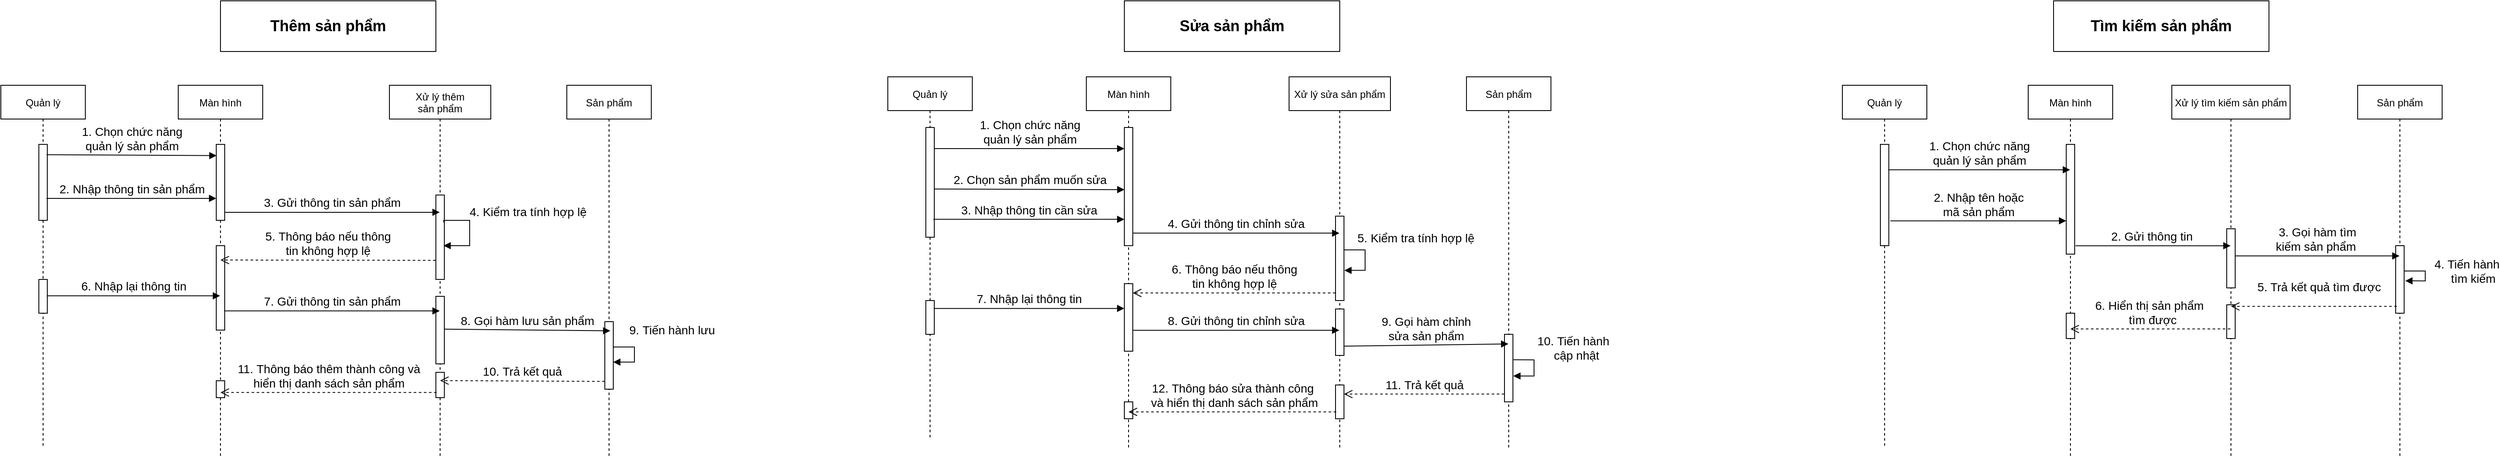 <mxfile version="17.4.2" type="device"><diagram id="qGGBcqOVeafDl4ot22Fd" name="Page-1"><mxGraphModel dx="1231" dy="1687" grid="1" gridSize="10" guides="1" tooltips="1" connect="1" arrows="1" fold="1" page="1" pageScale="1" pageWidth="850" pageHeight="1100" math="0" shadow="0"><root><mxCell id="0"/><mxCell id="1" parent="0"/><mxCell id="F-oeoqeJH8lgBz33FF7a-1" value="Quản lý" style="shape=umlLifeline;perimeter=lifelinePerimeter;container=1;collapsible=0;recursiveResize=0;rounded=0;shadow=0;strokeWidth=1;" parent="1" vertex="1"><mxGeometry x="150" y="80" width="100" height="430" as="geometry"/></mxCell><mxCell id="F-oeoqeJH8lgBz33FF7a-2" value="" style="points=[];perimeter=orthogonalPerimeter;rounded=0;shadow=0;strokeWidth=1;" parent="F-oeoqeJH8lgBz33FF7a-1" vertex="1"><mxGeometry x="45" y="70" width="10" height="90" as="geometry"/></mxCell><mxCell id="F-oeoqeJH8lgBz33FF7a-3" value="" style="html=1;points=[];perimeter=orthogonalPerimeter;fontSize=12;" parent="F-oeoqeJH8lgBz33FF7a-1" vertex="1"><mxGeometry x="45" y="230" width="10" height="40" as="geometry"/></mxCell><mxCell id="F-oeoqeJH8lgBz33FF7a-4" value="Màn hình" style="shape=umlLifeline;perimeter=lifelinePerimeter;container=1;collapsible=0;recursiveResize=0;rounded=0;shadow=0;strokeWidth=1;" parent="1" vertex="1"><mxGeometry x="360" y="80" width="100" height="440" as="geometry"/></mxCell><mxCell id="F-oeoqeJH8lgBz33FF7a-5" value="" style="points=[];perimeter=orthogonalPerimeter;rounded=0;shadow=0;strokeWidth=1;" parent="F-oeoqeJH8lgBz33FF7a-4" vertex="1"><mxGeometry x="45" y="70" width="10" height="90" as="geometry"/></mxCell><mxCell id="F-oeoqeJH8lgBz33FF7a-6" value="" style="html=1;points=[];perimeter=orthogonalPerimeter;fontSize=12;" parent="F-oeoqeJH8lgBz33FF7a-4" vertex="1"><mxGeometry x="45" y="190" width="10" height="100" as="geometry"/></mxCell><mxCell id="F-oeoqeJH8lgBz33FF7a-7" value="" style="html=1;points=[];perimeter=orthogonalPerimeter;fontSize=12;" parent="F-oeoqeJH8lgBz33FF7a-4" vertex="1"><mxGeometry x="45" y="350" width="10" height="20" as="geometry"/></mxCell><mxCell id="F-oeoqeJH8lgBz33FF7a-8" value="Xử lý thêm&#10;sản phẩm" style="shape=umlLifeline;perimeter=lifelinePerimeter;container=1;collapsible=0;recursiveResize=0;rounded=0;shadow=0;strokeWidth=1;" parent="1" vertex="1"><mxGeometry x="610" y="80" width="120" height="440" as="geometry"/></mxCell><mxCell id="F-oeoqeJH8lgBz33FF7a-9" value="" style="points=[];perimeter=orthogonalPerimeter;rounded=0;shadow=0;strokeWidth=1;" parent="F-oeoqeJH8lgBz33FF7a-8" vertex="1"><mxGeometry x="55" y="130" width="10" height="100" as="geometry"/></mxCell><mxCell id="F-oeoqeJH8lgBz33FF7a-10" value="&lt;font style=&quot;font-size: 14px&quot;&gt;4.&amp;nbsp;Kiểm tra tính hợp lệ&lt;/font&gt;" style="edgeStyle=orthogonalEdgeStyle;html=1;align=left;spacingLeft=2;endArrow=block;rounded=0;fontSize=12;exitX=0.928;exitY=0.326;exitDx=0;exitDy=0;exitPerimeter=0;" parent="F-oeoqeJH8lgBz33FF7a-8" source="F-oeoqeJH8lgBz33FF7a-9" edge="1"><mxGeometry x="-0.375" y="10" relative="1" as="geometry"><mxPoint x="65" y="120" as="sourcePoint"/><Array as="points"><mxPoint x="64" y="160"/><mxPoint x="95" y="160"/><mxPoint x="95" y="190"/></Array><mxPoint x="64" y="190" as="targetPoint"/><mxPoint as="offset"/></mxGeometry></mxCell><mxCell id="F-oeoqeJH8lgBz33FF7a-11" value="" style="html=1;points=[];perimeter=orthogonalPerimeter;fontSize=12;" parent="F-oeoqeJH8lgBz33FF7a-8" vertex="1"><mxGeometry x="55" y="250" width="10" height="80" as="geometry"/></mxCell><mxCell id="F-oeoqeJH8lgBz33FF7a-12" value="" style="html=1;points=[];perimeter=orthogonalPerimeter;fontSize=12;" parent="F-oeoqeJH8lgBz33FF7a-8" vertex="1"><mxGeometry x="55" y="340" width="10" height="30" as="geometry"/></mxCell><mxCell id="F-oeoqeJH8lgBz33FF7a-13" value="Sản phẩm" style="shape=umlLifeline;perimeter=lifelinePerimeter;container=1;collapsible=0;recursiveResize=0;rounded=0;shadow=0;strokeWidth=1;" parent="1" vertex="1"><mxGeometry x="820" y="80" width="100" height="440" as="geometry"/></mxCell><mxCell id="F-oeoqeJH8lgBz33FF7a-14" value="&lt;font style=&quot;font-size: 14px&quot;&gt;9.&amp;nbsp;Tiến hành lưu&lt;/font&gt;" style="edgeStyle=orthogonalEdgeStyle;html=1;align=left;spacingLeft=2;endArrow=block;rounded=0;entryX=0.986;entryY=0.599;fontSize=12;entryDx=0;entryDy=0;entryPerimeter=0;" parent="F-oeoqeJH8lgBz33FF7a-13" target="F-oeoqeJH8lgBz33FF7a-15" edge="1"><mxGeometry x="-0.453" y="20" relative="1" as="geometry"><mxPoint x="50" y="310" as="sourcePoint"/><Array as="points"><mxPoint x="80" y="310"/><mxPoint x="80" y="328"/></Array><mxPoint x="55" y="330" as="targetPoint"/><mxPoint as="offset"/></mxGeometry></mxCell><mxCell id="F-oeoqeJH8lgBz33FF7a-15" value="" style="html=1;points=[];perimeter=orthogonalPerimeter;fontSize=12;" parent="F-oeoqeJH8lgBz33FF7a-13" vertex="1"><mxGeometry x="45" y="280" width="10" height="80" as="geometry"/></mxCell><mxCell id="F-oeoqeJH8lgBz33FF7a-16" value="&lt;font style=&quot;font-size: 14px&quot;&gt;2. Nhập thông tin&amp;nbsp;sản phẩm&lt;/font&gt;" style="html=1;verticalAlign=bottom;endArrow=block;rounded=0;exitX=0.9;exitY=0.711;exitDx=0;exitDy=0;exitPerimeter=0;" parent="1" source="F-oeoqeJH8lgBz33FF7a-2" target="F-oeoqeJH8lgBz33FF7a-5" edge="1"><mxGeometry width="80" relative="1" as="geometry"><mxPoint x="510" y="270" as="sourcePoint"/><mxPoint x="590" y="270" as="targetPoint"/></mxGeometry></mxCell><mxCell id="F-oeoqeJH8lgBz33FF7a-17" value="&lt;font style=&quot;font-size: 14px&quot;&gt;3. Gửi thông tin sản phẩm&lt;/font&gt;" style="html=1;verticalAlign=bottom;endArrow=block;rounded=0;fontSize=12;exitX=1.031;exitY=0.894;exitDx=0;exitDy=0;exitPerimeter=0;" parent="1" source="F-oeoqeJH8lgBz33FF7a-5" target="F-oeoqeJH8lgBz33FF7a-8" edge="1"><mxGeometry width="80" relative="1" as="geometry"><mxPoint x="510" y="270" as="sourcePoint"/><mxPoint x="590" y="270" as="targetPoint"/></mxGeometry></mxCell><mxCell id="F-oeoqeJH8lgBz33FF7a-18" value="&lt;font style=&quot;font-size: 14px&quot;&gt;5.&amp;nbsp;Thông báo nếu thông&lt;br&gt;tin không hợp lệ&lt;/font&gt;" style="html=1;verticalAlign=bottom;endArrow=open;dashed=1;endSize=8;rounded=0;fontSize=12;exitX=-0.038;exitY=0.774;exitDx=0;exitDy=0;exitPerimeter=0;" parent="1" source="F-oeoqeJH8lgBz33FF7a-9" edge="1"><mxGeometry relative="1" as="geometry"><mxPoint x="640" y="260" as="sourcePoint"/><mxPoint x="410" y="287" as="targetPoint"/></mxGeometry></mxCell><mxCell id="F-oeoqeJH8lgBz33FF7a-19" value="&lt;font style=&quot;font-size: 14px&quot;&gt;6.&amp;nbsp;Nhập lại thông tin&lt;/font&gt;" style="html=1;verticalAlign=bottom;endArrow=block;rounded=0;fontSize=12;exitX=0.938;exitY=0.485;exitDx=0;exitDy=0;exitPerimeter=0;" parent="1" source="F-oeoqeJH8lgBz33FF7a-3" target="F-oeoqeJH8lgBz33FF7a-4" edge="1"><mxGeometry width="80" relative="1" as="geometry"><mxPoint x="180" y="318" as="sourcePoint"/><mxPoint x="390" y="329" as="targetPoint"/></mxGeometry></mxCell><mxCell id="F-oeoqeJH8lgBz33FF7a-20" value="&lt;font style=&quot;font-size: 14px&quot;&gt;7. Gửi thông tin sản phẩm&lt;/font&gt;" style="html=1;verticalAlign=bottom;endArrow=block;rounded=0;fontSize=12;exitX=0.938;exitY=0.773;exitDx=0;exitDy=0;exitPerimeter=0;" parent="1" source="F-oeoqeJH8lgBz33FF7a-6" target="F-oeoqeJH8lgBz33FF7a-8" edge="1"><mxGeometry width="80" relative="1" as="geometry"><mxPoint x="360" y="290" as="sourcePoint"/><mxPoint x="440" y="290" as="targetPoint"/></mxGeometry></mxCell><mxCell id="F-oeoqeJH8lgBz33FF7a-21" value="&lt;font style=&quot;font-size: 14px&quot;&gt;8.&amp;nbsp;Gọi hàm lưu&amp;nbsp;sản phẩm&lt;/font&gt;" style="html=1;verticalAlign=bottom;endArrow=block;rounded=0;fontSize=12;exitX=0.986;exitY=0.486;exitDx=0;exitDy=0;exitPerimeter=0;entryX=0.515;entryY=0.661;entryDx=0;entryDy=0;entryPerimeter=0;" parent="1" source="F-oeoqeJH8lgBz33FF7a-11" target="F-oeoqeJH8lgBz33FF7a-13" edge="1"><mxGeometry width="80" relative="1" as="geometry"><mxPoint x="660" y="330" as="sourcePoint"/><mxPoint x="740" y="330" as="targetPoint"/></mxGeometry></mxCell><mxCell id="F-oeoqeJH8lgBz33FF7a-22" value="&lt;font style=&quot;font-size: 14px&quot;&gt;10.&amp;nbsp;Trả kết quả&lt;/font&gt;" style="html=1;verticalAlign=bottom;endArrow=open;dashed=1;endSize=8;rounded=0;fontSize=12;exitX=-0.014;exitY=0.885;exitDx=0;exitDy=0;exitPerimeter=0;entryX=0.5;entryY=0.795;entryDx=0;entryDy=0;entryPerimeter=0;" parent="1" source="F-oeoqeJH8lgBz33FF7a-15" target="F-oeoqeJH8lgBz33FF7a-8" edge="1"><mxGeometry relative="1" as="geometry"><mxPoint x="740" y="430" as="sourcePoint"/><mxPoint x="660" y="430" as="targetPoint"/></mxGeometry></mxCell><mxCell id="F-oeoqeJH8lgBz33FF7a-23" value="&lt;font style=&quot;font-size: 14px&quot;&gt;11.&amp;nbsp;Thông báo thêm thành công và&lt;br&gt;hiển thị danh sách sản phẩm&lt;/font&gt;" style="html=1;verticalAlign=bottom;endArrow=open;dashed=1;endSize=8;rounded=0;fontSize=12;exitX=0.081;exitY=0.797;exitDx=0;exitDy=0;exitPerimeter=0;" parent="1" source="F-oeoqeJH8lgBz33FF7a-12" target="F-oeoqeJH8lgBz33FF7a-4" edge="1"><mxGeometry relative="1" as="geometry"><mxPoint x="610" y="380" as="sourcePoint"/><mxPoint x="530" y="380" as="targetPoint"/></mxGeometry></mxCell><mxCell id="F-oeoqeJH8lgBz33FF7a-24" value="&lt;b&gt;&lt;font style=&quot;font-size: 18px&quot;&gt;Thêm sản phẩm&lt;/font&gt;&lt;/b&gt;" style="rounded=0;whiteSpace=wrap;html=1;fontSize=12;" parent="1" vertex="1"><mxGeometry x="410" y="-20" width="255" height="60" as="geometry"/></mxCell><mxCell id="F-oeoqeJH8lgBz33FF7a-25" value="&lt;b&gt;&lt;font style=&quot;font-size: 18px&quot;&gt;Sửa sản phẩm&lt;/font&gt;&lt;/b&gt;" style="rounded=0;whiteSpace=wrap;html=1;fontSize=12;" parent="1" vertex="1"><mxGeometry x="1480" y="-20" width="255" height="60" as="geometry"/></mxCell><mxCell id="F-oeoqeJH8lgBz33FF7a-26" value="Quản lý" style="shape=umlLifeline;perimeter=lifelinePerimeter;container=1;collapsible=0;recursiveResize=0;rounded=0;shadow=0;strokeWidth=1;" parent="1" vertex="1"><mxGeometry x="2330" y="80" width="100" height="430" as="geometry"/></mxCell><mxCell id="F-oeoqeJH8lgBz33FF7a-27" value="" style="points=[];perimeter=orthogonalPerimeter;rounded=0;shadow=0;strokeWidth=1;" parent="F-oeoqeJH8lgBz33FF7a-26" vertex="1"><mxGeometry x="45" y="70" width="10" height="120" as="geometry"/></mxCell><mxCell id="F-oeoqeJH8lgBz33FF7a-28" value="Màn hình" style="shape=umlLifeline;perimeter=lifelinePerimeter;container=1;collapsible=0;recursiveResize=0;rounded=0;shadow=0;strokeWidth=1;" parent="1" vertex="1"><mxGeometry x="2550" y="80" width="100" height="440" as="geometry"/></mxCell><mxCell id="F-oeoqeJH8lgBz33FF7a-29" value="" style="points=[];perimeter=orthogonalPerimeter;rounded=0;shadow=0;strokeWidth=1;" parent="F-oeoqeJH8lgBz33FF7a-28" vertex="1"><mxGeometry x="45" y="70" width="10" height="130" as="geometry"/></mxCell><mxCell id="F-oeoqeJH8lgBz33FF7a-30" value="" style="html=1;points=[];perimeter=orthogonalPerimeter;fontSize=12;" parent="F-oeoqeJH8lgBz33FF7a-28" vertex="1"><mxGeometry x="45" y="270" width="10" height="30" as="geometry"/></mxCell><mxCell id="F-oeoqeJH8lgBz33FF7a-31" value="Xử lý tìm kiếm sản phẩm" style="shape=umlLifeline;perimeter=lifelinePerimeter;container=1;collapsible=0;recursiveResize=0;rounded=0;shadow=0;strokeWidth=1;" parent="1" vertex="1"><mxGeometry x="2720" y="80" width="140" height="440" as="geometry"/></mxCell><mxCell id="F-oeoqeJH8lgBz33FF7a-32" value="" style="points=[];perimeter=orthogonalPerimeter;rounded=0;shadow=0;strokeWidth=1;" parent="F-oeoqeJH8lgBz33FF7a-31" vertex="1"><mxGeometry x="65" y="170" width="10" height="70" as="geometry"/></mxCell><mxCell id="F-oeoqeJH8lgBz33FF7a-33" value="" style="html=1;points=[];perimeter=orthogonalPerimeter;fontSize=12;" parent="F-oeoqeJH8lgBz33FF7a-31" vertex="1"><mxGeometry x="65" y="260" width="10" height="40" as="geometry"/></mxCell><mxCell id="F-oeoqeJH8lgBz33FF7a-34" value="Sản phẩm" style="shape=umlLifeline;perimeter=lifelinePerimeter;container=1;collapsible=0;recursiveResize=0;rounded=0;shadow=0;strokeWidth=1;" parent="1" vertex="1"><mxGeometry x="2940" y="80" width="100" height="440" as="geometry"/></mxCell><mxCell id="F-oeoqeJH8lgBz33FF7a-35" value="" style="html=1;points=[];perimeter=orthogonalPerimeter;fontSize=12;" parent="F-oeoqeJH8lgBz33FF7a-34" vertex="1"><mxGeometry x="45" y="190" width="10" height="80" as="geometry"/></mxCell><mxCell id="F-oeoqeJH8lgBz33FF7a-36" value="&lt;font style=&quot;font-size: 14px&quot;&gt;4. Tiến hành&lt;br&gt;&amp;nbsp; &amp;nbsp; &amp;nbsp;tìm kiếm&lt;/font&gt;" style="edgeStyle=orthogonalEdgeStyle;html=1;align=left;spacingLeft=2;endArrow=block;rounded=0;fontSize=12;exitX=1;exitY=0.375;exitDx=0;exitDy=0;exitPerimeter=0;entryX=1.133;entryY=0.521;entryDx=0;entryDy=0;entryPerimeter=0;" parent="F-oeoqeJH8lgBz33FF7a-34" source="F-oeoqeJH8lgBz33FF7a-35" target="F-oeoqeJH8lgBz33FF7a-35" edge="1"><mxGeometry x="-0.286" y="-10" relative="1" as="geometry"><mxPoint x="60" y="160" as="sourcePoint"/><Array as="points"><mxPoint x="80" y="220"/><mxPoint x="80" y="232"/></Array><mxPoint x="60" y="220" as="targetPoint"/><mxPoint x="10" y="-10" as="offset"/></mxGeometry></mxCell><mxCell id="F-oeoqeJH8lgBz33FF7a-37" value="&lt;font style=&quot;font-size: 14px&quot;&gt;2. Nhập tên hoặc &lt;br&gt;mã&amp;nbsp;sản phẩm&lt;/font&gt;" style="html=1;verticalAlign=bottom;endArrow=block;rounded=0;exitX=1.18;exitY=0.755;exitDx=0;exitDy=0;exitPerimeter=0;" parent="1" source="F-oeoqeJH8lgBz33FF7a-27" target="F-oeoqeJH8lgBz33FF7a-29" edge="1"><mxGeometry width="80" relative="1" as="geometry"><mxPoint x="2390" y="240" as="sourcePoint"/><mxPoint x="2760" y="270" as="targetPoint"/></mxGeometry></mxCell><mxCell id="F-oeoqeJH8lgBz33FF7a-38" value="&lt;font style=&quot;font-size: 14px&quot;&gt;2. Gửi thông tin&amp;nbsp;&lt;/font&gt;" style="html=1;verticalAlign=bottom;endArrow=block;rounded=0;fontSize=12;exitX=1.1;exitY=0.924;exitDx=0;exitDy=0;exitPerimeter=0;" parent="1" source="F-oeoqeJH8lgBz33FF7a-29" target="F-oeoqeJH8lgBz33FF7a-31" edge="1"><mxGeometry width="80" relative="1" as="geometry"><mxPoint x="2680" y="270" as="sourcePoint"/><mxPoint x="2760" y="270" as="targetPoint"/></mxGeometry></mxCell><mxCell id="F-oeoqeJH8lgBz33FF7a-39" value="&lt;b&gt;&lt;font style=&quot;font-size: 18px&quot;&gt;Tìm kiếm sản phẩm&lt;/font&gt;&lt;/b&gt;" style="rounded=0;whiteSpace=wrap;html=1;fontSize=12;" parent="1" vertex="1"><mxGeometry x="2580" y="-20" width="255" height="60" as="geometry"/></mxCell><mxCell id="F-oeoqeJH8lgBz33FF7a-40" value="&lt;font style=&quot;font-size: 14px&quot;&gt;3. Gọi hàm tìm &lt;br&gt;kiếm sản phẩm&amp;nbsp;&lt;/font&gt;" style="html=1;verticalAlign=bottom;endArrow=block;rounded=0;fontSize=12;exitX=1.003;exitY=0.459;exitDx=0;exitDy=0;exitPerimeter=0;" parent="1" source="F-oeoqeJH8lgBz33FF7a-32" target="F-oeoqeJH8lgBz33FF7a-34" edge="1"><mxGeometry width="80" relative="1" as="geometry"><mxPoint x="2830" y="220" as="sourcePoint"/><mxPoint x="2710" y="260" as="targetPoint"/></mxGeometry></mxCell><mxCell id="F-oeoqeJH8lgBz33FF7a-41" value="&lt;font style=&quot;font-size: 14px&quot;&gt;5. Trả kết quả tìm được&lt;/font&gt;" style="html=1;verticalAlign=bottom;endArrow=open;dashed=1;endSize=8;rounded=0;fontSize=12;exitX=0.134;exitY=0.899;exitDx=0;exitDy=0;exitPerimeter=0;" parent="1" source="F-oeoqeJH8lgBz33FF7a-35" target="F-oeoqeJH8lgBz33FF7a-31" edge="1"><mxGeometry x="-0.056" y="-12" relative="1" as="geometry"><mxPoint x="2930" y="200" as="sourcePoint"/><mxPoint x="2850" y="200" as="targetPoint"/><mxPoint as="offset"/></mxGeometry></mxCell><mxCell id="F-oeoqeJH8lgBz33FF7a-42" value="&lt;font style=&quot;font-size: 14px&quot;&gt;6. Hiển thị sản phẩm&amp;nbsp;&lt;br&gt;&amp;nbsp;tìm được&lt;/font&gt;" style="html=1;verticalAlign=bottom;endArrow=open;dashed=1;endSize=8;rounded=0;fontSize=12;exitX=0.495;exitY=0.656;exitDx=0;exitDy=0;exitPerimeter=0;" parent="1" source="F-oeoqeJH8lgBz33FF7a-31" target="F-oeoqeJH8lgBz33FF7a-28" edge="1"><mxGeometry relative="1" as="geometry"><mxPoint x="2930" y="330" as="sourcePoint"/><mxPoint x="2700" y="310" as="targetPoint"/></mxGeometry></mxCell><mxCell id="F-oeoqeJH8lgBz33FF7a-43" value="&lt;font style=&quot;font-size: 14px&quot;&gt;1. Chọn chức năng &lt;br&gt;quản lý sản phẩm&lt;/font&gt;" style="html=1;verticalAlign=bottom;endArrow=block;rounded=0;fontSize=12;entryX=0.033;entryY=0.148;entryDx=0;entryDy=0;entryPerimeter=0;exitX=0.92;exitY=0.136;exitDx=0;exitDy=0;exitPerimeter=0;" parent="1" source="F-oeoqeJH8lgBz33FF7a-2" target="F-oeoqeJH8lgBz33FF7a-5" edge="1"><mxGeometry width="80" relative="1" as="geometry"><mxPoint x="140" y="163" as="sourcePoint"/><mxPoint x="680" y="190" as="targetPoint"/></mxGeometry></mxCell><mxCell id="F-oeoqeJH8lgBz33FF7a-68" value="1. Chọn chức năng &lt;br&gt;quản lý sản phẩm" style="html=1;verticalAlign=bottom;endArrow=block;rounded=0;fontSize=14;exitX=0.933;exitY=0.251;exitDx=0;exitDy=0;exitPerimeter=0;" parent="1" source="F-oeoqeJH8lgBz33FF7a-27" target="F-oeoqeJH8lgBz33FF7a-28" edge="1"><mxGeometry width="80" relative="1" as="geometry"><mxPoint x="2280" y="210" as="sourcePoint"/><mxPoint x="2360" y="210" as="targetPoint"/></mxGeometry></mxCell><mxCell id="Bin-Bhcu3LGwUhlmqM74-26" value="Quản lý" style="shape=umlLifeline;perimeter=lifelinePerimeter;container=1;collapsible=0;recursiveResize=0;rounded=0;shadow=0;strokeWidth=1;" parent="1" vertex="1"><mxGeometry x="1200" y="70" width="100" height="430" as="geometry"/></mxCell><mxCell id="Bin-Bhcu3LGwUhlmqM74-27" value="" style="points=[];perimeter=orthogonalPerimeter;rounded=0;shadow=0;strokeWidth=1;" parent="Bin-Bhcu3LGwUhlmqM74-26" vertex="1"><mxGeometry x="45" y="60" width="10" height="130" as="geometry"/></mxCell><mxCell id="Bin-Bhcu3LGwUhlmqM74-28" value="" style="html=1;points=[];perimeter=orthogonalPerimeter;fontSize=12;" parent="Bin-Bhcu3LGwUhlmqM74-26" vertex="1"><mxGeometry x="45" y="265" width="10" height="40" as="geometry"/></mxCell><mxCell id="Bin-Bhcu3LGwUhlmqM74-29" value="Màn hình" style="shape=umlLifeline;perimeter=lifelinePerimeter;container=1;collapsible=0;recursiveResize=0;rounded=0;shadow=0;strokeWidth=1;" parent="1" vertex="1"><mxGeometry x="1435" y="70" width="100" height="440" as="geometry"/></mxCell><mxCell id="Bin-Bhcu3LGwUhlmqM74-30" value="" style="points=[];perimeter=orthogonalPerimeter;rounded=0;shadow=0;strokeWidth=1;" parent="Bin-Bhcu3LGwUhlmqM74-29" vertex="1"><mxGeometry x="45" y="60" width="10" height="140" as="geometry"/></mxCell><mxCell id="Bin-Bhcu3LGwUhlmqM74-31" value="" style="html=1;points=[];perimeter=orthogonalPerimeter;fontSize=12;" parent="Bin-Bhcu3LGwUhlmqM74-29" vertex="1"><mxGeometry x="45" y="245" width="10" height="80" as="geometry"/></mxCell><mxCell id="Bin-Bhcu3LGwUhlmqM74-32" value="" style="html=1;points=[];perimeter=orthogonalPerimeter;fontSize=12;" parent="Bin-Bhcu3LGwUhlmqM74-29" vertex="1"><mxGeometry x="45" y="385" width="10" height="20" as="geometry"/></mxCell><mxCell id="Bin-Bhcu3LGwUhlmqM74-33" value="Xử lý sửa sản phẩm" style="shape=umlLifeline;perimeter=lifelinePerimeter;container=1;collapsible=0;recursiveResize=0;rounded=0;shadow=0;strokeWidth=1;" parent="1" vertex="1"><mxGeometry x="1675" y="70" width="120" height="440" as="geometry"/></mxCell><mxCell id="Bin-Bhcu3LGwUhlmqM74-34" value="" style="points=[];perimeter=orthogonalPerimeter;rounded=0;shadow=0;strokeWidth=1;" parent="Bin-Bhcu3LGwUhlmqM74-33" vertex="1"><mxGeometry x="55" y="165" width="10" height="100" as="geometry"/></mxCell><mxCell id="Bin-Bhcu3LGwUhlmqM74-35" value="" style="html=1;points=[];perimeter=orthogonalPerimeter;fontSize=12;" parent="Bin-Bhcu3LGwUhlmqM74-33" vertex="1"><mxGeometry x="55" y="275" width="10" height="55" as="geometry"/></mxCell><mxCell id="Bin-Bhcu3LGwUhlmqM74-36" value="" style="html=1;points=[];perimeter=orthogonalPerimeter;fontSize=12;" parent="Bin-Bhcu3LGwUhlmqM74-33" vertex="1"><mxGeometry x="55" y="365" width="10" height="40" as="geometry"/></mxCell><mxCell id="Bin-Bhcu3LGwUhlmqM74-37" value="&lt;font style=&quot;font-size: 14px&quot;&gt;5.&amp;nbsp;Kiểm tra tính hợp lệ&lt;/font&gt;" style="edgeStyle=orthogonalEdgeStyle;html=1;align=left;spacingLeft=2;endArrow=block;rounded=0;fontSize=12;entryX=1.039;entryY=0.643;entryDx=0;entryDy=0;entryPerimeter=0;" parent="Bin-Bhcu3LGwUhlmqM74-33" target="Bin-Bhcu3LGwUhlmqM74-34" edge="1"><mxGeometry x="-0.67" y="14" relative="1" as="geometry"><mxPoint x="65" y="205" as="sourcePoint"/><Array as="points"><mxPoint x="66" y="205"/><mxPoint x="90" y="205"/><mxPoint x="90" y="229"/></Array><mxPoint x="100" y="195.0" as="targetPoint"/><mxPoint as="offset"/></mxGeometry></mxCell><mxCell id="Bin-Bhcu3LGwUhlmqM74-38" value="Sản phẩm" style="shape=umlLifeline;perimeter=lifelinePerimeter;container=1;collapsible=0;recursiveResize=0;rounded=0;shadow=0;strokeWidth=1;" parent="1" vertex="1"><mxGeometry x="1885" y="70" width="100" height="440" as="geometry"/></mxCell><mxCell id="Bin-Bhcu3LGwUhlmqM74-39" value="&lt;font style=&quot;font-size: 14px&quot;&gt;10.&amp;nbsp;Tiến hành&lt;br&gt;&amp;nbsp; &amp;nbsp; &amp;nbsp;cập nhật&lt;/font&gt;" style="edgeStyle=orthogonalEdgeStyle;html=1;align=left;spacingLeft=2;endArrow=block;rounded=0;fontSize=12;exitX=1.042;exitY=0.377;exitDx=0;exitDy=0;exitPerimeter=0;entryX=1.042;entryY=0.617;entryDx=0;entryDy=0;entryPerimeter=0;" parent="Bin-Bhcu3LGwUhlmqM74-38" source="Bin-Bhcu3LGwUhlmqM74-40" target="Bin-Bhcu3LGwUhlmqM74-40" edge="1"><mxGeometry x="-0.108" y="-20" relative="1" as="geometry"><mxPoint x="50" y="310" as="sourcePoint"/><Array as="points"><mxPoint x="80" y="335"/><mxPoint x="80" y="354"/></Array><mxPoint x="60" y="315" as="targetPoint"/><mxPoint x="20" y="-20" as="offset"/></mxGeometry></mxCell><mxCell id="Bin-Bhcu3LGwUhlmqM74-40" value="" style="html=1;points=[];perimeter=orthogonalPerimeter;fontSize=12;" parent="Bin-Bhcu3LGwUhlmqM74-38" vertex="1"><mxGeometry x="45" y="305" width="10" height="80" as="geometry"/></mxCell><mxCell id="Bin-Bhcu3LGwUhlmqM74-41" value="&lt;font style=&quot;font-size: 14px&quot;&gt;3. Nhập thông tin cần sửa&lt;/font&gt;" style="html=1;verticalAlign=bottom;endArrow=block;rounded=0;exitX=0.893;exitY=0.837;exitDx=0;exitDy=0;exitPerimeter=0;" parent="1" source="Bin-Bhcu3LGwUhlmqM74-27" target="Bin-Bhcu3LGwUhlmqM74-30" edge="1"><mxGeometry width="80" relative="1" as="geometry"><mxPoint x="1255" y="225" as="sourcePoint"/><mxPoint x="1685" y="260" as="targetPoint"/></mxGeometry></mxCell><mxCell id="Bin-Bhcu3LGwUhlmqM74-42" value="&lt;font style=&quot;font-size: 14px&quot;&gt;4. Gửi thông tin chỉnh sửa&lt;/font&gt;" style="html=1;verticalAlign=bottom;endArrow=block;rounded=0;fontSize=12;exitX=1.031;exitY=0.894;exitDx=0;exitDy=0;exitPerimeter=0;" parent="1" source="Bin-Bhcu3LGwUhlmqM74-30" target="Bin-Bhcu3LGwUhlmqM74-33" edge="1"><mxGeometry width="80" relative="1" as="geometry"><mxPoint x="1605" y="260" as="sourcePoint"/><mxPoint x="1685" y="260" as="targetPoint"/></mxGeometry></mxCell><mxCell id="Bin-Bhcu3LGwUhlmqM74-43" value="&lt;font style=&quot;font-size: 14px&quot;&gt;6.&amp;nbsp;Thông báo nếu thông&lt;br&gt;tin không hợp lệ&lt;/font&gt;" style="html=1;verticalAlign=bottom;endArrow=open;dashed=1;endSize=8;rounded=0;fontSize=12;exitX=0;exitY=0.91;exitDx=0;exitDy=0;exitPerimeter=0;" parent="1" source="Bin-Bhcu3LGwUhlmqM74-34" target="Bin-Bhcu3LGwUhlmqM74-31" edge="1"><mxGeometry relative="1" as="geometry"><mxPoint x="1735" y="250" as="sourcePoint"/><mxPoint x="1485" y="250" as="targetPoint"/></mxGeometry></mxCell><mxCell id="Bin-Bhcu3LGwUhlmqM74-44" value="&lt;font style=&quot;font-size: 14px&quot;&gt;7.&amp;nbsp;Nhập lại thông tin&lt;/font&gt;" style="html=1;verticalAlign=bottom;endArrow=block;rounded=0;fontSize=12;exitX=0.928;exitY=0.233;exitDx=0;exitDy=0;exitPerimeter=0;" parent="1" source="Bin-Bhcu3LGwUhlmqM74-28" target="Bin-Bhcu3LGwUhlmqM74-31" edge="1"><mxGeometry width="80" relative="1" as="geometry"><mxPoint x="1275" y="308" as="sourcePoint"/><mxPoint x="1485" y="319" as="targetPoint"/></mxGeometry></mxCell><mxCell id="Bin-Bhcu3LGwUhlmqM74-45" value="&lt;font style=&quot;font-size: 14px&quot;&gt;8. Gửi thông tin chỉnh sửa&lt;/font&gt;" style="html=1;verticalAlign=bottom;endArrow=block;rounded=0;fontSize=12;exitX=1.011;exitY=0.69;exitDx=0;exitDy=0;exitPerimeter=0;" parent="1" source="Bin-Bhcu3LGwUhlmqM74-31" target="Bin-Bhcu3LGwUhlmqM74-33" edge="1"><mxGeometry width="80" relative="1" as="geometry"><mxPoint x="1495" y="335" as="sourcePoint"/><mxPoint x="1535" y="280" as="targetPoint"/></mxGeometry></mxCell><mxCell id="Bin-Bhcu3LGwUhlmqM74-46" value="&lt;font style=&quot;font-size: 14px&quot;&gt;9.&amp;nbsp;Gọi hàm chỉnh &lt;br&gt;sửa sản phẩm&lt;/font&gt;" style="html=1;verticalAlign=bottom;endArrow=block;rounded=0;fontSize=12;exitX=0.945;exitY=0.801;exitDx=0;exitDy=0;exitPerimeter=0;entryX=0.496;entryY=0.719;entryDx=0;entryDy=0;entryPerimeter=0;" parent="1" source="Bin-Bhcu3LGwUhlmqM74-35" target="Bin-Bhcu3LGwUhlmqM74-38" edge="1"><mxGeometry width="80" relative="1" as="geometry"><mxPoint x="1755" y="320" as="sourcePoint"/><mxPoint x="1935" y="349" as="targetPoint"/></mxGeometry></mxCell><mxCell id="Bin-Bhcu3LGwUhlmqM74-47" value="&lt;font style=&quot;font-size: 14px&quot;&gt;11.&amp;nbsp;Trả kết quả&lt;/font&gt;" style="html=1;verticalAlign=bottom;endArrow=open;dashed=1;endSize=8;rounded=0;fontSize=12;exitX=-0.014;exitY=0.885;exitDx=0;exitDy=0;exitPerimeter=0;" parent="1" source="Bin-Bhcu3LGwUhlmqM74-40" target="Bin-Bhcu3LGwUhlmqM74-36" edge="1"><mxGeometry relative="1" as="geometry"><mxPoint x="1835" y="420" as="sourcePoint"/><mxPoint x="1755" y="420" as="targetPoint"/></mxGeometry></mxCell><mxCell id="Bin-Bhcu3LGwUhlmqM74-48" value="&lt;font style=&quot;font-size: 14px&quot;&gt;12.&amp;nbsp;Thông báo sửa thành công&lt;br&gt;&amp;nbsp;và hiển thị danh sách sản phẩm&lt;/font&gt;" style="html=1;verticalAlign=bottom;endArrow=open;dashed=1;endSize=8;rounded=0;fontSize=12;exitX=0.081;exitY=0.797;exitDx=0;exitDy=0;exitPerimeter=0;" parent="1" source="Bin-Bhcu3LGwUhlmqM74-36" target="Bin-Bhcu3LGwUhlmqM74-29" edge="1"><mxGeometry relative="1" as="geometry"><mxPoint x="1705" y="370" as="sourcePoint"/><mxPoint x="1625" y="370" as="targetPoint"/></mxGeometry></mxCell><mxCell id="Bin-Bhcu3LGwUhlmqM74-49" value="&lt;font style=&quot;font-size: 14px&quot;&gt;1. Chọn chức năng &lt;br&gt;quản lý sản phẩm&lt;/font&gt;" style="html=1;verticalAlign=bottom;endArrow=block;rounded=0;fontSize=12;" parent="1" target="Bin-Bhcu3LGwUhlmqM74-30" edge="1"><mxGeometry width="80" relative="1" as="geometry"><mxPoint x="1255" y="155" as="sourcePoint"/><mxPoint x="1485" y="147" as="targetPoint"/></mxGeometry></mxCell><mxCell id="Bin-Bhcu3LGwUhlmqM74-50" value="&lt;font style=&quot;font-size: 14px&quot;&gt;2. Chọn sản phẩm muốn sửa&lt;/font&gt;" style="html=1;verticalAlign=bottom;endArrow=block;rounded=0;fontSize=12;entryX=0.014;entryY=0.526;entryDx=0;entryDy=0;entryPerimeter=0;exitX=0.962;exitY=0.561;exitDx=0;exitDy=0;exitPerimeter=0;" parent="1" source="Bin-Bhcu3LGwUhlmqM74-27" target="Bin-Bhcu3LGwUhlmqM74-30" edge="1"><mxGeometry width="80" relative="1" as="geometry"><mxPoint x="1268.43" y="158.72" as="sourcePoint"/><mxPoint x="1475" y="192" as="targetPoint"/></mxGeometry></mxCell></root></mxGraphModel></diagram></mxfile>